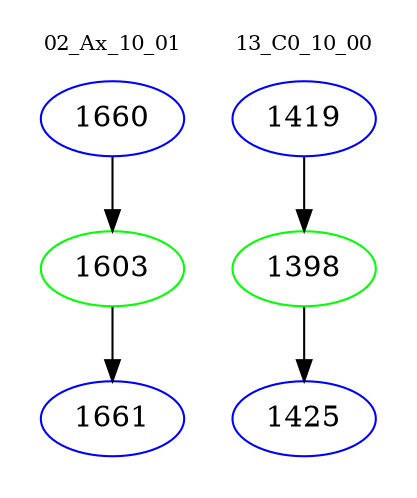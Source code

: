 digraph{
subgraph cluster_0 {
color = white
label = "02_Ax_10_01";
fontsize=10;
T0_1660 [label="1660", color="blue"]
T0_1660 -> T0_1603 [color="black"]
T0_1603 [label="1603", color="green"]
T0_1603 -> T0_1661 [color="black"]
T0_1661 [label="1661", color="blue"]
}
subgraph cluster_1 {
color = white
label = "13_C0_10_00";
fontsize=10;
T1_1419 [label="1419", color="blue"]
T1_1419 -> T1_1398 [color="black"]
T1_1398 [label="1398", color="green"]
T1_1398 -> T1_1425 [color="black"]
T1_1425 [label="1425", color="blue"]
}
}
